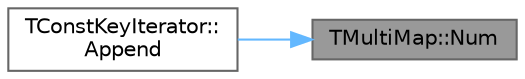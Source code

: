 digraph "TMultiMap::Num"
{
 // INTERACTIVE_SVG=YES
 // LATEX_PDF_SIZE
  bgcolor="transparent";
  edge [fontname=Helvetica,fontsize=10,labelfontname=Helvetica,labelfontsize=10];
  node [fontname=Helvetica,fontsize=10,shape=box,height=0.2,width=0.4];
  rankdir="RL";
  Node1 [id="Node000001",label="TMultiMap::Num",height=0.2,width=0.4,color="gray40", fillcolor="grey60", style="filled", fontcolor="black",tooltip="Returns the number of values within this map associated with the specified key."];
  Node1 -> Node2 [id="edge1_Node000001_Node000002",dir="back",color="steelblue1",style="solid",tooltip=" "];
  Node2 [id="Node000002",label="TConstKeyIterator::\lAppend",height=0.2,width=0.4,color="grey40", fillcolor="white", style="filled",URL="$d2/df5/classTMultiMap.html#a4871662d195176727f8f3015368325d7",tooltip=" "];
}
